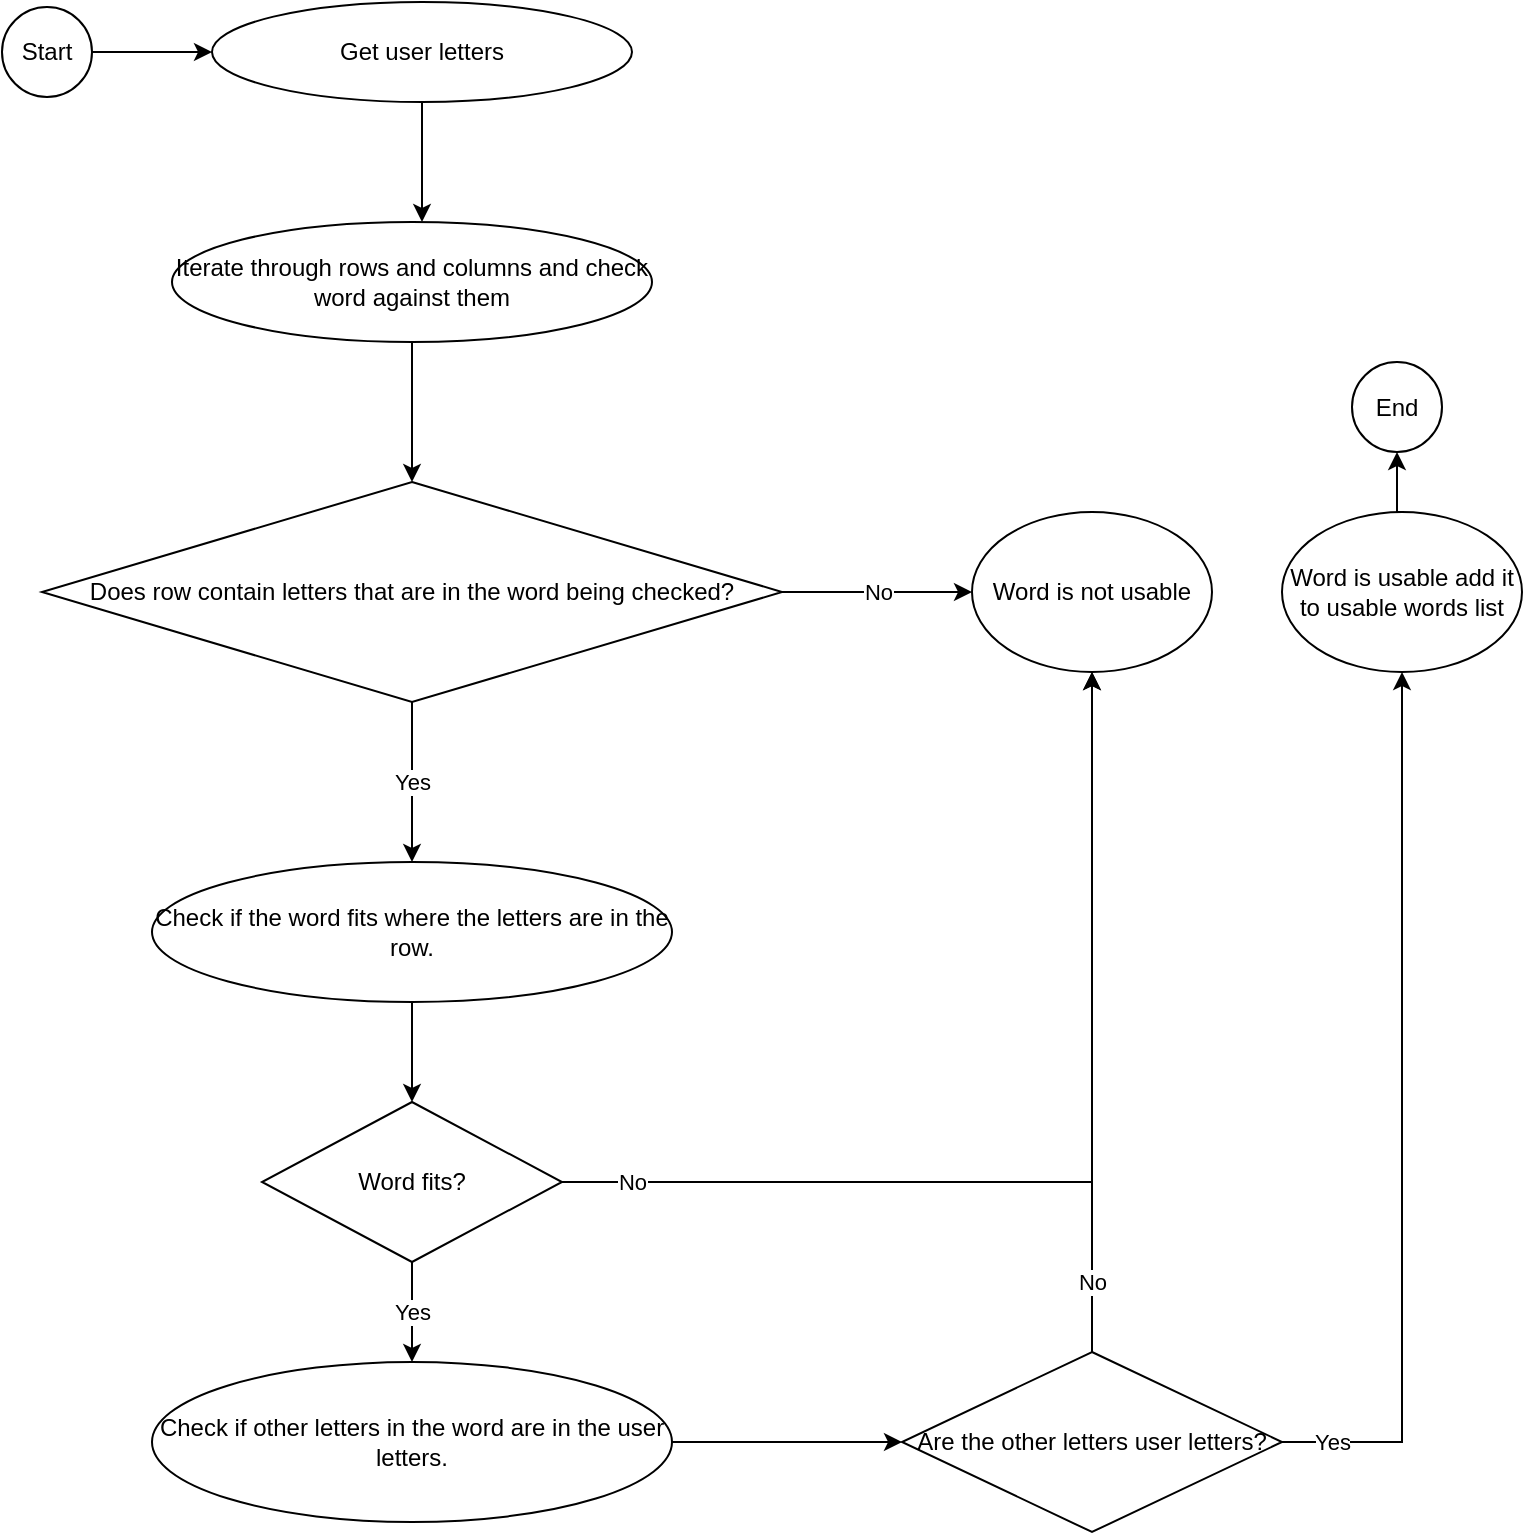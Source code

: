 <mxfile version="22.1.18" type="device">
  <diagram name="Page-1" id="AHb6TCaxyjE5SXQ0B6IV">
    <mxGraphModel dx="2359" dy="819" grid="1" gridSize="10" guides="1" tooltips="1" connect="1" arrows="1" fold="1" page="1" pageScale="1" pageWidth="850" pageHeight="1100" math="0" shadow="0">
      <root>
        <mxCell id="0" />
        <mxCell id="1" parent="0" />
        <mxCell id="4IVssqyfsW-4-x0KaZEC-1" value="Get user letters" style="ellipse;whiteSpace=wrap;html=1;" vertex="1" parent="1">
          <mxGeometry x="60" y="30" width="210" height="50" as="geometry" />
        </mxCell>
        <mxCell id="4IVssqyfsW-4-x0KaZEC-2" value="" style="endArrow=classic;html=1;rounded=0;exitX=0.5;exitY=1;exitDx=0;exitDy=0;" edge="1" parent="1" source="4IVssqyfsW-4-x0KaZEC-1">
          <mxGeometry width="50" height="50" relative="1" as="geometry">
            <mxPoint x="400" y="330" as="sourcePoint" />
            <mxPoint x="165" y="140" as="targetPoint" />
          </mxGeometry>
        </mxCell>
        <mxCell id="4IVssqyfsW-4-x0KaZEC-6" style="edgeStyle=orthogonalEdgeStyle;rounded=0;orthogonalLoop=1;jettySize=auto;html=1;exitX=0.5;exitY=1;exitDx=0;exitDy=0;entryX=0.5;entryY=0;entryDx=0;entryDy=0;" edge="1" parent="1" source="4IVssqyfsW-4-x0KaZEC-3" target="4IVssqyfsW-4-x0KaZEC-4">
          <mxGeometry relative="1" as="geometry">
            <mxPoint x="165" y="240" as="targetPoint" />
          </mxGeometry>
        </mxCell>
        <mxCell id="4IVssqyfsW-4-x0KaZEC-3" value="Iterate through rows and columns and check word against them" style="ellipse;whiteSpace=wrap;html=1;" vertex="1" parent="1">
          <mxGeometry x="40" y="140" width="240" height="60" as="geometry" />
        </mxCell>
        <mxCell id="4IVssqyfsW-4-x0KaZEC-4" value="Does row contain letters that are in the word being checked?&lt;br&gt;" style="rhombus;whiteSpace=wrap;html=1;" vertex="1" parent="1">
          <mxGeometry x="-25" y="270" width="370" height="110" as="geometry" />
        </mxCell>
        <mxCell id="4IVssqyfsW-4-x0KaZEC-7" value="No" style="endArrow=classic;html=1;rounded=0;exitX=1;exitY=0.5;exitDx=0;exitDy=0;" edge="1" parent="1" source="4IVssqyfsW-4-x0KaZEC-4">
          <mxGeometry width="50" height="50" relative="1" as="geometry">
            <mxPoint x="400" y="330" as="sourcePoint" />
            <mxPoint x="440" y="325" as="targetPoint" />
          </mxGeometry>
        </mxCell>
        <mxCell id="4IVssqyfsW-4-x0KaZEC-8" value="Word is not usable" style="ellipse;whiteSpace=wrap;html=1;" vertex="1" parent="1">
          <mxGeometry x="440" y="285" width="120" height="80" as="geometry" />
        </mxCell>
        <mxCell id="4IVssqyfsW-4-x0KaZEC-10" value="Yes&lt;br&gt;" style="endArrow=classic;html=1;rounded=0;exitX=0.5;exitY=1;exitDx=0;exitDy=0;" edge="1" parent="1" source="4IVssqyfsW-4-x0KaZEC-4">
          <mxGeometry width="50" height="50" relative="1" as="geometry">
            <mxPoint x="190" y="450" as="sourcePoint" />
            <mxPoint x="160" y="460" as="targetPoint" />
          </mxGeometry>
        </mxCell>
        <mxCell id="4IVssqyfsW-4-x0KaZEC-14" style="edgeStyle=orthogonalEdgeStyle;rounded=0;orthogonalLoop=1;jettySize=auto;html=1;exitX=0.5;exitY=1;exitDx=0;exitDy=0;" edge="1" parent="1" source="4IVssqyfsW-4-x0KaZEC-11" target="4IVssqyfsW-4-x0KaZEC-12">
          <mxGeometry relative="1" as="geometry" />
        </mxCell>
        <mxCell id="4IVssqyfsW-4-x0KaZEC-11" value="Check if the word fits where the letters are in the row." style="ellipse;whiteSpace=wrap;html=1;" vertex="1" parent="1">
          <mxGeometry x="30" y="460" width="260" height="70" as="geometry" />
        </mxCell>
        <mxCell id="4IVssqyfsW-4-x0KaZEC-13" value="No" style="edgeStyle=orthogonalEdgeStyle;rounded=0;orthogonalLoop=1;jettySize=auto;html=1;exitX=1;exitY=0.5;exitDx=0;exitDy=0;entryX=0.5;entryY=1;entryDx=0;entryDy=0;" edge="1" parent="1" source="4IVssqyfsW-4-x0KaZEC-12" target="4IVssqyfsW-4-x0KaZEC-8">
          <mxGeometry x="-0.865" relative="1" as="geometry">
            <mxPoint as="offset" />
          </mxGeometry>
        </mxCell>
        <mxCell id="4IVssqyfsW-4-x0KaZEC-17" value="Yes&lt;br&gt;" style="edgeStyle=orthogonalEdgeStyle;rounded=0;orthogonalLoop=1;jettySize=auto;html=1;exitX=0.5;exitY=1;exitDx=0;exitDy=0;entryX=0.5;entryY=0;entryDx=0;entryDy=0;" edge="1" parent="1" source="4IVssqyfsW-4-x0KaZEC-12" target="4IVssqyfsW-4-x0KaZEC-16">
          <mxGeometry relative="1" as="geometry" />
        </mxCell>
        <mxCell id="4IVssqyfsW-4-x0KaZEC-12" value="Word fits?" style="rhombus;whiteSpace=wrap;html=1;" vertex="1" parent="1">
          <mxGeometry x="85" y="580" width="150" height="80" as="geometry" />
        </mxCell>
        <mxCell id="4IVssqyfsW-4-x0KaZEC-21" style="edgeStyle=orthogonalEdgeStyle;rounded=0;orthogonalLoop=1;jettySize=auto;html=1;exitX=1;exitY=0.5;exitDx=0;exitDy=0;entryX=0;entryY=0.5;entryDx=0;entryDy=0;" edge="1" parent="1" source="4IVssqyfsW-4-x0KaZEC-16" target="4IVssqyfsW-4-x0KaZEC-20">
          <mxGeometry relative="1" as="geometry" />
        </mxCell>
        <mxCell id="4IVssqyfsW-4-x0KaZEC-16" value="Check if other letters in the word are in the user letters." style="ellipse;whiteSpace=wrap;html=1;" vertex="1" parent="1">
          <mxGeometry x="30" y="710" width="260" height="80" as="geometry" />
        </mxCell>
        <mxCell id="4IVssqyfsW-4-x0KaZEC-22" value="No" style="edgeStyle=orthogonalEdgeStyle;rounded=0;orthogonalLoop=1;jettySize=auto;html=1;exitX=0.5;exitY=0;exitDx=0;exitDy=0;entryX=0.5;entryY=1;entryDx=0;entryDy=0;" edge="1" parent="1" source="4IVssqyfsW-4-x0KaZEC-20" target="4IVssqyfsW-4-x0KaZEC-8">
          <mxGeometry x="-0.794" relative="1" as="geometry">
            <mxPoint as="offset" />
          </mxGeometry>
        </mxCell>
        <mxCell id="4IVssqyfsW-4-x0KaZEC-25" value="Yes&lt;br&gt;" style="edgeStyle=orthogonalEdgeStyle;rounded=0;orthogonalLoop=1;jettySize=auto;html=1;exitX=1;exitY=0.5;exitDx=0;exitDy=0;entryX=0.5;entryY=1;entryDx=0;entryDy=0;" edge="1" parent="1" source="4IVssqyfsW-4-x0KaZEC-20" target="4IVssqyfsW-4-x0KaZEC-23">
          <mxGeometry x="-0.888" relative="1" as="geometry">
            <mxPoint as="offset" />
          </mxGeometry>
        </mxCell>
        <mxCell id="4IVssqyfsW-4-x0KaZEC-20" value="Are the other letters user letters?" style="rhombus;whiteSpace=wrap;html=1;" vertex="1" parent="1">
          <mxGeometry x="405" y="705" width="190" height="90" as="geometry" />
        </mxCell>
        <mxCell id="4IVssqyfsW-4-x0KaZEC-29" style="edgeStyle=orthogonalEdgeStyle;rounded=0;orthogonalLoop=1;jettySize=auto;html=1;exitX=0.5;exitY=0;exitDx=0;exitDy=0;entryX=0.5;entryY=1;entryDx=0;entryDy=0;" edge="1" parent="1" source="4IVssqyfsW-4-x0KaZEC-23" target="4IVssqyfsW-4-x0KaZEC-28">
          <mxGeometry relative="1" as="geometry" />
        </mxCell>
        <mxCell id="4IVssqyfsW-4-x0KaZEC-23" value="Word is usable add it to usable words list" style="ellipse;whiteSpace=wrap;html=1;" vertex="1" parent="1">
          <mxGeometry x="595" y="285" width="120" height="80" as="geometry" />
        </mxCell>
        <mxCell id="4IVssqyfsW-4-x0KaZEC-27" style="edgeStyle=orthogonalEdgeStyle;rounded=0;orthogonalLoop=1;jettySize=auto;html=1;exitX=1;exitY=0.5;exitDx=0;exitDy=0;entryX=0;entryY=0.5;entryDx=0;entryDy=0;" edge="1" parent="1" source="4IVssqyfsW-4-x0KaZEC-26" target="4IVssqyfsW-4-x0KaZEC-1">
          <mxGeometry relative="1" as="geometry" />
        </mxCell>
        <mxCell id="4IVssqyfsW-4-x0KaZEC-26" value="Start" style="ellipse;whiteSpace=wrap;html=1;aspect=fixed;" vertex="1" parent="1">
          <mxGeometry x="-45" y="32.5" width="45" height="45" as="geometry" />
        </mxCell>
        <mxCell id="4IVssqyfsW-4-x0KaZEC-28" value="End" style="ellipse;whiteSpace=wrap;html=1;aspect=fixed;" vertex="1" parent="1">
          <mxGeometry x="630" y="210" width="45" height="45" as="geometry" />
        </mxCell>
      </root>
    </mxGraphModel>
  </diagram>
</mxfile>
